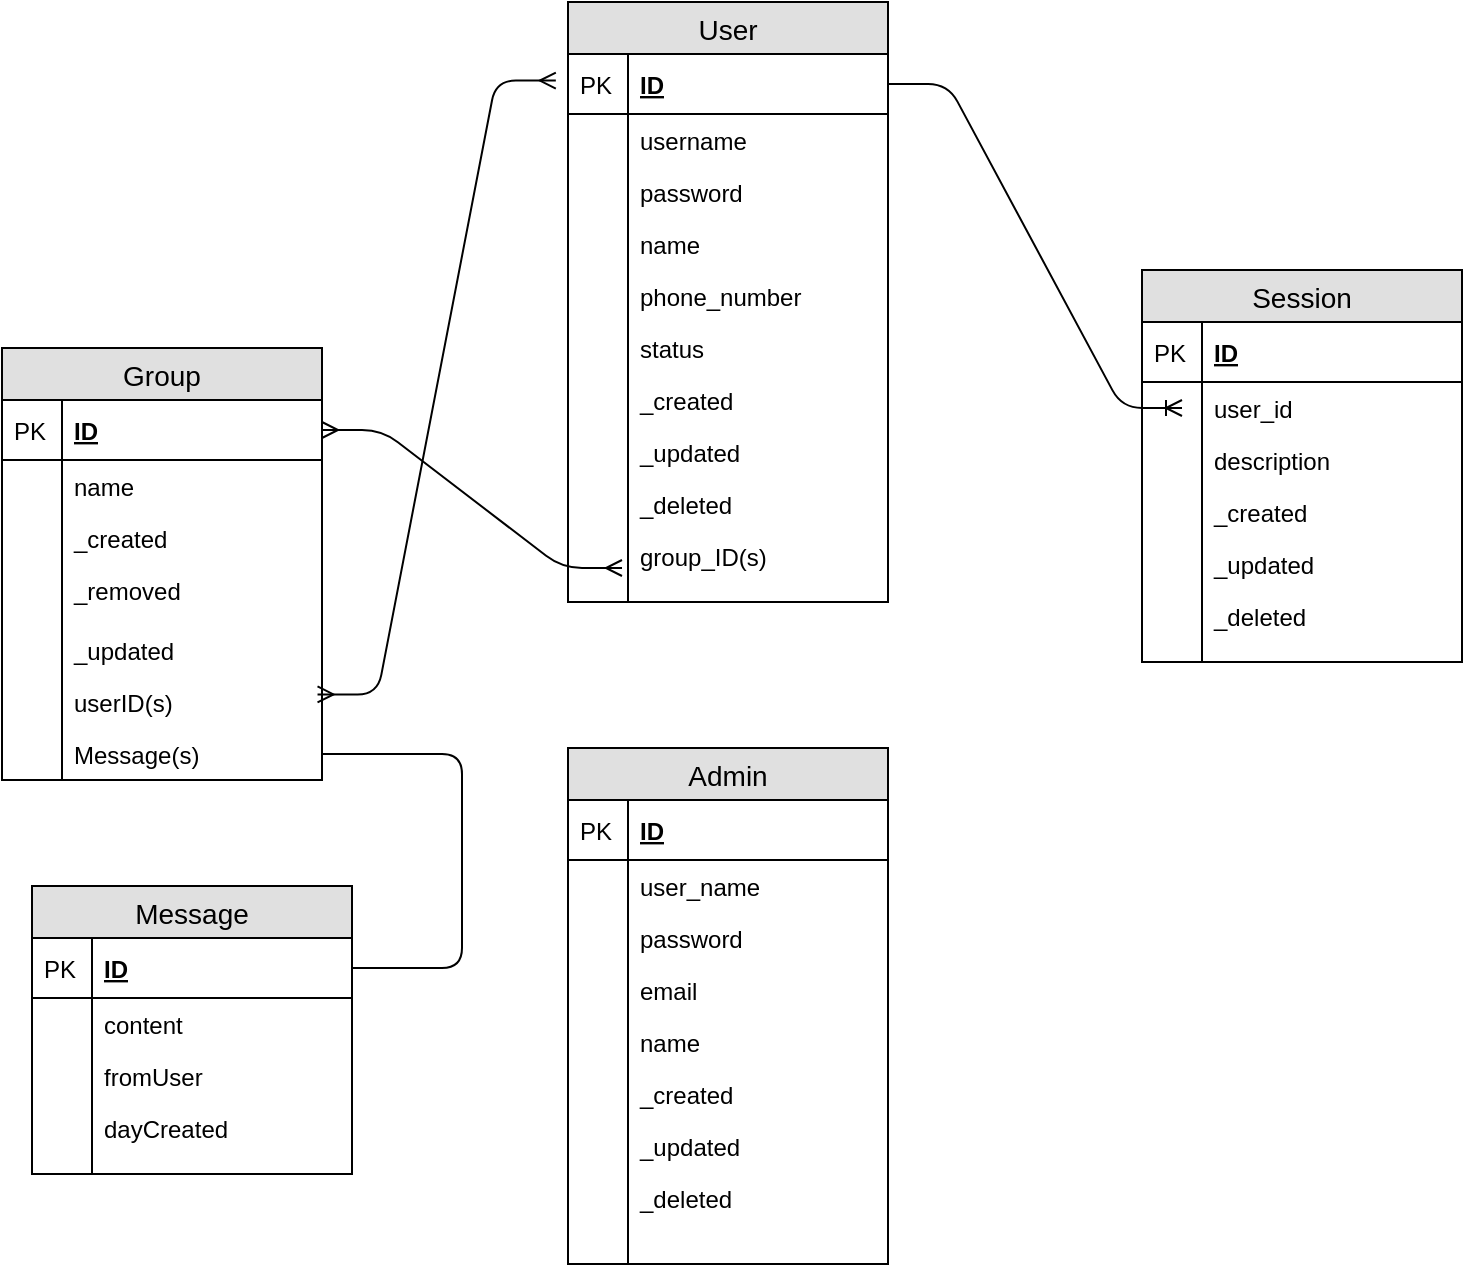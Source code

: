 <mxfile version="12.0.2" type="device" pages="1"><diagram id="VYKeipjwJpYehKWiv79_" name="Page-1"><mxGraphModel dx="903" dy="429" grid="1" gridSize="10" guides="1" tooltips="1" connect="1" arrows="1" fold="1" page="1" pageScale="1" pageWidth="827" pageHeight="1169" math="0" shadow="0"><root><mxCell id="0"/><mxCell id="1" parent="0"/><mxCell id="iIgqopLSIuqnTv7Txcj4-5" value="Admin" style="swimlane;fontStyle=0;childLayout=stackLayout;horizontal=1;startSize=26;fillColor=#e0e0e0;horizontalStack=0;resizeParent=1;resizeParentMax=0;resizeLast=0;collapsible=1;marginBottom=0;swimlaneFillColor=#ffffff;align=center;fontSize=14;" parent="1" vertex="1"><mxGeometry x="333" y="430" width="160" height="258" as="geometry"/></mxCell><mxCell id="iIgqopLSIuqnTv7Txcj4-6" value="ID" style="shape=partialRectangle;top=0;left=0;right=0;bottom=1;align=left;verticalAlign=middle;fillColor=none;spacingLeft=34;spacingRight=4;overflow=hidden;rotatable=0;points=[[0,0.5],[1,0.5]];portConstraint=eastwest;dropTarget=0;fontStyle=5;fontSize=12;" parent="iIgqopLSIuqnTv7Txcj4-5" vertex="1"><mxGeometry y="26" width="160" height="30" as="geometry"/></mxCell><mxCell id="iIgqopLSIuqnTv7Txcj4-7" value="PK" style="shape=partialRectangle;top=0;left=0;bottom=0;fillColor=none;align=left;verticalAlign=middle;spacingLeft=4;spacingRight=4;overflow=hidden;rotatable=0;points=[];portConstraint=eastwest;part=1;fontSize=12;" parent="iIgqopLSIuqnTv7Txcj4-6" vertex="1" connectable="0"><mxGeometry width="30" height="30" as="geometry"/></mxCell><mxCell id="iIgqopLSIuqnTv7Txcj4-8" value="user_name" style="shape=partialRectangle;top=0;left=0;right=0;bottom=0;align=left;verticalAlign=top;fillColor=none;spacingLeft=34;spacingRight=4;overflow=hidden;rotatable=0;points=[[0,0.5],[1,0.5]];portConstraint=eastwest;dropTarget=0;fontSize=12;" parent="iIgqopLSIuqnTv7Txcj4-5" vertex="1"><mxGeometry y="56" width="160" height="26" as="geometry"/></mxCell><mxCell id="iIgqopLSIuqnTv7Txcj4-9" value="" style="shape=partialRectangle;top=0;left=0;bottom=0;fillColor=none;align=left;verticalAlign=top;spacingLeft=4;spacingRight=4;overflow=hidden;rotatable=0;points=[];portConstraint=eastwest;part=1;fontSize=12;" parent="iIgqopLSIuqnTv7Txcj4-8" vertex="1" connectable="0"><mxGeometry width="30" height="26" as="geometry"/></mxCell><mxCell id="iIgqopLSIuqnTv7Txcj4-10" value="password" style="shape=partialRectangle;top=0;left=0;right=0;bottom=0;align=left;verticalAlign=top;fillColor=none;spacingLeft=34;spacingRight=4;overflow=hidden;rotatable=0;points=[[0,0.5],[1,0.5]];portConstraint=eastwest;dropTarget=0;fontSize=12;" parent="iIgqopLSIuqnTv7Txcj4-5" vertex="1"><mxGeometry y="82" width="160" height="26" as="geometry"/></mxCell><mxCell id="iIgqopLSIuqnTv7Txcj4-11" value="" style="shape=partialRectangle;top=0;left=0;bottom=0;fillColor=none;align=left;verticalAlign=top;spacingLeft=4;spacingRight=4;overflow=hidden;rotatable=0;points=[];portConstraint=eastwest;part=1;fontSize=12;" parent="iIgqopLSIuqnTv7Txcj4-10" vertex="1" connectable="0"><mxGeometry width="30" height="26" as="geometry"/></mxCell><mxCell id="iIgqopLSIuqnTv7Txcj4-12" value="email&#10;" style="shape=partialRectangle;top=0;left=0;right=0;bottom=0;align=left;verticalAlign=top;fillColor=none;spacingLeft=34;spacingRight=4;overflow=hidden;rotatable=0;points=[[0,0.5],[1,0.5]];portConstraint=eastwest;dropTarget=0;fontSize=12;" parent="iIgqopLSIuqnTv7Txcj4-5" vertex="1"><mxGeometry y="108" width="160" height="26" as="geometry"/></mxCell><mxCell id="iIgqopLSIuqnTv7Txcj4-13" value="" style="shape=partialRectangle;top=0;left=0;bottom=0;fillColor=none;align=left;verticalAlign=top;spacingLeft=4;spacingRight=4;overflow=hidden;rotatable=0;points=[];portConstraint=eastwest;part=1;fontSize=12;" parent="iIgqopLSIuqnTv7Txcj4-12" vertex="1" connectable="0"><mxGeometry width="30" height="26" as="geometry"/></mxCell><mxCell id="iIgqopLSIuqnTv7Txcj4-16" value="name" style="shape=partialRectangle;top=0;left=0;right=0;bottom=0;align=left;verticalAlign=top;fillColor=none;spacingLeft=34;spacingRight=4;overflow=hidden;rotatable=0;points=[[0,0.5],[1,0.5]];portConstraint=eastwest;dropTarget=0;fontSize=12;" parent="iIgqopLSIuqnTv7Txcj4-5" vertex="1"><mxGeometry y="134" width="160" height="26" as="geometry"/></mxCell><mxCell id="iIgqopLSIuqnTv7Txcj4-17" value="" style="shape=partialRectangle;top=0;left=0;bottom=0;fillColor=none;align=left;verticalAlign=top;spacingLeft=4;spacingRight=4;overflow=hidden;rotatable=0;points=[];portConstraint=eastwest;part=1;fontSize=12;" parent="iIgqopLSIuqnTv7Txcj4-16" vertex="1" connectable="0"><mxGeometry width="30" height="26" as="geometry"/></mxCell><mxCell id="iIgqopLSIuqnTv7Txcj4-26" value="_created" style="shape=partialRectangle;top=0;left=0;right=0;bottom=0;align=left;verticalAlign=top;fillColor=none;spacingLeft=34;spacingRight=4;overflow=hidden;rotatable=0;points=[[0,0.5],[1,0.5]];portConstraint=eastwest;dropTarget=0;fontSize=12;" parent="iIgqopLSIuqnTv7Txcj4-5" vertex="1"><mxGeometry y="160" width="160" height="26" as="geometry"/></mxCell><mxCell id="iIgqopLSIuqnTv7Txcj4-27" value="" style="shape=partialRectangle;top=0;left=0;bottom=0;fillColor=none;align=left;verticalAlign=top;spacingLeft=4;spacingRight=4;overflow=hidden;rotatable=0;points=[];portConstraint=eastwest;part=1;fontSize=12;" parent="iIgqopLSIuqnTv7Txcj4-26" vertex="1" connectable="0"><mxGeometry width="30" height="26" as="geometry"/></mxCell><mxCell id="iIgqopLSIuqnTv7Txcj4-30" value="_updated" style="shape=partialRectangle;top=0;left=0;right=0;bottom=0;align=left;verticalAlign=top;fillColor=none;spacingLeft=34;spacingRight=4;overflow=hidden;rotatable=0;points=[[0,0.5],[1,0.5]];portConstraint=eastwest;dropTarget=0;fontSize=12;" parent="iIgqopLSIuqnTv7Txcj4-5" vertex="1"><mxGeometry y="186" width="160" height="26" as="geometry"/></mxCell><mxCell id="iIgqopLSIuqnTv7Txcj4-31" value="" style="shape=partialRectangle;top=0;left=0;bottom=0;fillColor=none;align=left;verticalAlign=top;spacingLeft=4;spacingRight=4;overflow=hidden;rotatable=0;points=[];portConstraint=eastwest;part=1;fontSize=12;" parent="iIgqopLSIuqnTv7Txcj4-30" vertex="1" connectable="0"><mxGeometry width="30" height="26" as="geometry"/></mxCell><mxCell id="iIgqopLSIuqnTv7Txcj4-32" value="_deleted" style="shape=partialRectangle;top=0;left=0;right=0;bottom=0;align=left;verticalAlign=top;fillColor=none;spacingLeft=34;spacingRight=4;overflow=hidden;rotatable=0;points=[[0,0.5],[1,0.5]];portConstraint=eastwest;dropTarget=0;fontSize=12;" parent="iIgqopLSIuqnTv7Txcj4-5" vertex="1"><mxGeometry y="212" width="160" height="26" as="geometry"/></mxCell><mxCell id="iIgqopLSIuqnTv7Txcj4-33" value="" style="shape=partialRectangle;top=0;left=0;bottom=0;fillColor=none;align=left;verticalAlign=top;spacingLeft=4;spacingRight=4;overflow=hidden;rotatable=0;points=[];portConstraint=eastwest;part=1;fontSize=12;" parent="iIgqopLSIuqnTv7Txcj4-32" vertex="1" connectable="0"><mxGeometry width="30" height="26" as="geometry"/></mxCell><mxCell id="iIgqopLSIuqnTv7Txcj4-14" value="" style="shape=partialRectangle;top=0;left=0;right=0;bottom=0;align=left;verticalAlign=top;fillColor=none;spacingLeft=34;spacingRight=4;overflow=hidden;rotatable=0;points=[[0,0.5],[1,0.5]];portConstraint=eastwest;dropTarget=0;fontSize=12;" parent="iIgqopLSIuqnTv7Txcj4-5" vertex="1"><mxGeometry y="238" width="160" height="10" as="geometry"/></mxCell><mxCell id="iIgqopLSIuqnTv7Txcj4-15" value="" style="shape=partialRectangle;top=0;left=0;bottom=0;fillColor=none;align=left;verticalAlign=top;spacingLeft=4;spacingRight=4;overflow=hidden;rotatable=0;points=[];portConstraint=eastwest;part=1;fontSize=12;" parent="iIgqopLSIuqnTv7Txcj4-14" vertex="1" connectable="0"><mxGeometry width="30" height="10" as="geometry"/></mxCell><mxCell id="iIgqopLSIuqnTv7Txcj4-28" value="" style="shape=partialRectangle;top=0;left=0;right=0;bottom=0;align=left;verticalAlign=top;fillColor=none;spacingLeft=34;spacingRight=4;overflow=hidden;rotatable=0;points=[[0,0.5],[1,0.5]];portConstraint=eastwest;dropTarget=0;fontSize=12;" parent="iIgqopLSIuqnTv7Txcj4-5" vertex="1"><mxGeometry y="248" width="160" height="10" as="geometry"/></mxCell><mxCell id="iIgqopLSIuqnTv7Txcj4-29" value="" style="shape=partialRectangle;top=0;left=0;bottom=0;fillColor=none;align=left;verticalAlign=top;spacingLeft=4;spacingRight=4;overflow=hidden;rotatable=0;points=[];portConstraint=eastwest;part=1;fontSize=12;" parent="iIgqopLSIuqnTv7Txcj4-28" vertex="1" connectable="0"><mxGeometry width="30" height="10" as="geometry"/></mxCell><mxCell id="iIgqopLSIuqnTv7Txcj4-34" value="User" style="swimlane;fontStyle=0;childLayout=stackLayout;horizontal=1;startSize=26;fillColor=#e0e0e0;horizontalStack=0;resizeParent=1;resizeParentMax=0;resizeLast=0;collapsible=1;marginBottom=0;swimlaneFillColor=#ffffff;align=center;fontSize=14;" parent="1" vertex="1"><mxGeometry x="333" y="57" width="160" height="300" as="geometry"/></mxCell><mxCell id="iIgqopLSIuqnTv7Txcj4-35" value="ID" style="shape=partialRectangle;top=0;left=0;right=0;bottom=1;align=left;verticalAlign=middle;fillColor=none;spacingLeft=34;spacingRight=4;overflow=hidden;rotatable=0;points=[[0,0.5],[1,0.5]];portConstraint=eastwest;dropTarget=0;fontStyle=5;fontSize=12;" parent="iIgqopLSIuqnTv7Txcj4-34" vertex="1"><mxGeometry y="26" width="160" height="30" as="geometry"/></mxCell><mxCell id="iIgqopLSIuqnTv7Txcj4-36" value="PK" style="shape=partialRectangle;top=0;left=0;bottom=0;fillColor=none;align=left;verticalAlign=middle;spacingLeft=4;spacingRight=4;overflow=hidden;rotatable=0;points=[];portConstraint=eastwest;part=1;fontSize=12;" parent="iIgqopLSIuqnTv7Txcj4-35" vertex="1" connectable="0"><mxGeometry width="30" height="30" as="geometry"/></mxCell><mxCell id="iIgqopLSIuqnTv7Txcj4-37" value="username" style="shape=partialRectangle;top=0;left=0;right=0;bottom=0;align=left;verticalAlign=top;fillColor=none;spacingLeft=34;spacingRight=4;overflow=hidden;rotatable=0;points=[[0,0.5],[1,0.5]];portConstraint=eastwest;dropTarget=0;fontSize=12;" parent="iIgqopLSIuqnTv7Txcj4-34" vertex="1"><mxGeometry y="56" width="160" height="26" as="geometry"/></mxCell><mxCell id="iIgqopLSIuqnTv7Txcj4-38" value="" style="shape=partialRectangle;top=0;left=0;bottom=0;fillColor=none;align=left;verticalAlign=top;spacingLeft=4;spacingRight=4;overflow=hidden;rotatable=0;points=[];portConstraint=eastwest;part=1;fontSize=12;" parent="iIgqopLSIuqnTv7Txcj4-37" vertex="1" connectable="0"><mxGeometry width="30" height="26" as="geometry"/></mxCell><mxCell id="iIgqopLSIuqnTv7Txcj4-39" value="password" style="shape=partialRectangle;top=0;left=0;right=0;bottom=0;align=left;verticalAlign=top;fillColor=none;spacingLeft=34;spacingRight=4;overflow=hidden;rotatable=0;points=[[0,0.5],[1,0.5]];portConstraint=eastwest;dropTarget=0;fontSize=12;" parent="iIgqopLSIuqnTv7Txcj4-34" vertex="1"><mxGeometry y="82" width="160" height="26" as="geometry"/></mxCell><mxCell id="iIgqopLSIuqnTv7Txcj4-40" value="" style="shape=partialRectangle;top=0;left=0;bottom=0;fillColor=none;align=left;verticalAlign=top;spacingLeft=4;spacingRight=4;overflow=hidden;rotatable=0;points=[];portConstraint=eastwest;part=1;fontSize=12;" parent="iIgqopLSIuqnTv7Txcj4-39" vertex="1" connectable="0"><mxGeometry width="30" height="26" as="geometry"/></mxCell><mxCell id="iIgqopLSIuqnTv7Txcj4-41" value="name" style="shape=partialRectangle;top=0;left=0;right=0;bottom=0;align=left;verticalAlign=top;fillColor=none;spacingLeft=34;spacingRight=4;overflow=hidden;rotatable=0;points=[[0,0.5],[1,0.5]];portConstraint=eastwest;dropTarget=0;fontSize=12;" parent="iIgqopLSIuqnTv7Txcj4-34" vertex="1"><mxGeometry y="108" width="160" height="26" as="geometry"/></mxCell><mxCell id="iIgqopLSIuqnTv7Txcj4-42" value="" style="shape=partialRectangle;top=0;left=0;bottom=0;fillColor=none;align=left;verticalAlign=top;spacingLeft=4;spacingRight=4;overflow=hidden;rotatable=0;points=[];portConstraint=eastwest;part=1;fontSize=12;" parent="iIgqopLSIuqnTv7Txcj4-41" vertex="1" connectable="0"><mxGeometry width="30" height="26" as="geometry"/></mxCell><mxCell id="iIgqopLSIuqnTv7Txcj4-45" value="phone_number" style="shape=partialRectangle;top=0;left=0;right=0;bottom=0;align=left;verticalAlign=top;fillColor=none;spacingLeft=34;spacingRight=4;overflow=hidden;rotatable=0;points=[[0,0.5],[1,0.5]];portConstraint=eastwest;dropTarget=0;fontSize=12;" parent="iIgqopLSIuqnTv7Txcj4-34" vertex="1"><mxGeometry y="134" width="160" height="26" as="geometry"/></mxCell><mxCell id="iIgqopLSIuqnTv7Txcj4-46" value="" style="shape=partialRectangle;top=0;left=0;bottom=0;fillColor=none;align=left;verticalAlign=top;spacingLeft=4;spacingRight=4;overflow=hidden;rotatable=0;points=[];portConstraint=eastwest;part=1;fontSize=12;" parent="iIgqopLSIuqnTv7Txcj4-45" vertex="1" connectable="0"><mxGeometry width="30" height="26" as="geometry"/></mxCell><mxCell id="iIgqopLSIuqnTv7Txcj4-51" value="status" style="shape=partialRectangle;top=0;left=0;right=0;bottom=0;align=left;verticalAlign=top;fillColor=none;spacingLeft=34;spacingRight=4;overflow=hidden;rotatable=0;points=[[0,0.5],[1,0.5]];portConstraint=eastwest;dropTarget=0;fontSize=12;" parent="iIgqopLSIuqnTv7Txcj4-34" vertex="1"><mxGeometry y="160" width="160" height="26" as="geometry"/></mxCell><mxCell id="iIgqopLSIuqnTv7Txcj4-52" value="" style="shape=partialRectangle;top=0;left=0;bottom=0;fillColor=none;align=left;verticalAlign=top;spacingLeft=4;spacingRight=4;overflow=hidden;rotatable=0;points=[];portConstraint=eastwest;part=1;fontSize=12;" parent="iIgqopLSIuqnTv7Txcj4-51" vertex="1" connectable="0"><mxGeometry width="30" height="26" as="geometry"/></mxCell><mxCell id="iIgqopLSIuqnTv7Txcj4-53" value="_created" style="shape=partialRectangle;top=0;left=0;right=0;bottom=0;align=left;verticalAlign=top;fillColor=none;spacingLeft=34;spacingRight=4;overflow=hidden;rotatable=0;points=[[0,0.5],[1,0.5]];portConstraint=eastwest;dropTarget=0;fontSize=12;" parent="iIgqopLSIuqnTv7Txcj4-34" vertex="1"><mxGeometry y="186" width="160" height="26" as="geometry"/></mxCell><mxCell id="iIgqopLSIuqnTv7Txcj4-54" value="" style="shape=partialRectangle;top=0;left=0;bottom=0;fillColor=none;align=left;verticalAlign=top;spacingLeft=4;spacingRight=4;overflow=hidden;rotatable=0;points=[];portConstraint=eastwest;part=1;fontSize=12;" parent="iIgqopLSIuqnTv7Txcj4-53" vertex="1" connectable="0"><mxGeometry width="30" height="26" as="geometry"/></mxCell><mxCell id="iIgqopLSIuqnTv7Txcj4-55" value="_updated" style="shape=partialRectangle;top=0;left=0;right=0;bottom=0;align=left;verticalAlign=top;fillColor=none;spacingLeft=34;spacingRight=4;overflow=hidden;rotatable=0;points=[[0,0.5],[1,0.5]];portConstraint=eastwest;dropTarget=0;fontSize=12;" parent="iIgqopLSIuqnTv7Txcj4-34" vertex="1"><mxGeometry y="212" width="160" height="26" as="geometry"/></mxCell><mxCell id="iIgqopLSIuqnTv7Txcj4-56" value="" style="shape=partialRectangle;top=0;left=0;bottom=0;fillColor=none;align=left;verticalAlign=top;spacingLeft=4;spacingRight=4;overflow=hidden;rotatable=0;points=[];portConstraint=eastwest;part=1;fontSize=12;" parent="iIgqopLSIuqnTv7Txcj4-55" vertex="1" connectable="0"><mxGeometry width="30" height="26" as="geometry"/></mxCell><mxCell id="iIgqopLSIuqnTv7Txcj4-94" value="_deleted" style="shape=partialRectangle;top=0;left=0;right=0;bottom=0;align=left;verticalAlign=top;fillColor=none;spacingLeft=34;spacingRight=4;overflow=hidden;rotatable=0;points=[[0,0.5],[1,0.5]];portConstraint=eastwest;dropTarget=0;fontSize=12;" parent="iIgqopLSIuqnTv7Txcj4-34" vertex="1"><mxGeometry y="238" width="160" height="26" as="geometry"/></mxCell><mxCell id="iIgqopLSIuqnTv7Txcj4-95" value="" style="shape=partialRectangle;top=0;left=0;bottom=0;fillColor=none;align=left;verticalAlign=top;spacingLeft=4;spacingRight=4;overflow=hidden;rotatable=0;points=[];portConstraint=eastwest;part=1;fontSize=12;" parent="iIgqopLSIuqnTv7Txcj4-94" vertex="1" connectable="0"><mxGeometry width="30" height="26" as="geometry"/></mxCell><mxCell id="iIgqopLSIuqnTv7Txcj4-57" value="group_ID(s)" style="shape=partialRectangle;top=0;left=0;right=0;bottom=0;align=left;verticalAlign=top;fillColor=none;spacingLeft=34;spacingRight=4;overflow=hidden;rotatable=0;points=[[0,0.5],[1,0.5]];portConstraint=eastwest;dropTarget=0;fontSize=12;" parent="iIgqopLSIuqnTv7Txcj4-34" vertex="1"><mxGeometry y="264" width="160" height="26" as="geometry"/></mxCell><mxCell id="iIgqopLSIuqnTv7Txcj4-58" value="" style="shape=partialRectangle;top=0;left=0;bottom=0;fillColor=none;align=left;verticalAlign=top;spacingLeft=4;spacingRight=4;overflow=hidden;rotatable=0;points=[];portConstraint=eastwest;part=1;fontSize=12;" parent="iIgqopLSIuqnTv7Txcj4-57" vertex="1" connectable="0"><mxGeometry width="30" height="26" as="geometry"/></mxCell><mxCell id="iIgqopLSIuqnTv7Txcj4-43" value="" style="shape=partialRectangle;top=0;left=0;right=0;bottom=0;align=left;verticalAlign=top;fillColor=none;spacingLeft=34;spacingRight=4;overflow=hidden;rotatable=0;points=[[0,0.5],[1,0.5]];portConstraint=eastwest;dropTarget=0;fontSize=12;" parent="iIgqopLSIuqnTv7Txcj4-34" vertex="1"><mxGeometry y="290" width="160" height="10" as="geometry"/></mxCell><mxCell id="iIgqopLSIuqnTv7Txcj4-44" value="" style="shape=partialRectangle;top=0;left=0;bottom=0;fillColor=none;align=left;verticalAlign=top;spacingLeft=4;spacingRight=4;overflow=hidden;rotatable=0;points=[];portConstraint=eastwest;part=1;fontSize=12;" parent="iIgqopLSIuqnTv7Txcj4-43" vertex="1" connectable="0"><mxGeometry width="30" height="10" as="geometry"/></mxCell><mxCell id="iIgqopLSIuqnTv7Txcj4-61" value="Group" style="swimlane;fontStyle=0;childLayout=stackLayout;horizontal=1;startSize=26;fillColor=#e0e0e0;horizontalStack=0;resizeParent=1;resizeParentMax=0;resizeLast=0;collapsible=1;marginBottom=0;swimlaneFillColor=#ffffff;align=center;fontSize=14;" parent="1" vertex="1"><mxGeometry x="50" y="230" width="160" height="216" as="geometry"/></mxCell><mxCell id="iIgqopLSIuqnTv7Txcj4-62" value="ID" style="shape=partialRectangle;top=0;left=0;right=0;bottom=1;align=left;verticalAlign=middle;fillColor=none;spacingLeft=34;spacingRight=4;overflow=hidden;rotatable=0;points=[[0,0.5],[1,0.5]];portConstraint=eastwest;dropTarget=0;fontStyle=5;fontSize=12;" parent="iIgqopLSIuqnTv7Txcj4-61" vertex="1"><mxGeometry y="26" width="160" height="30" as="geometry"/></mxCell><mxCell id="iIgqopLSIuqnTv7Txcj4-63" value="PK" style="shape=partialRectangle;top=0;left=0;bottom=0;fillColor=none;align=left;verticalAlign=middle;spacingLeft=4;spacingRight=4;overflow=hidden;rotatable=0;points=[];portConstraint=eastwest;part=1;fontSize=12;" parent="iIgqopLSIuqnTv7Txcj4-62" vertex="1" connectable="0"><mxGeometry width="30" height="30" as="geometry"/></mxCell><mxCell id="iIgqopLSIuqnTv7Txcj4-64" value="name" style="shape=partialRectangle;top=0;left=0;right=0;bottom=0;align=left;verticalAlign=top;fillColor=none;spacingLeft=34;spacingRight=4;overflow=hidden;rotatable=0;points=[[0,0.5],[1,0.5]];portConstraint=eastwest;dropTarget=0;fontSize=12;" parent="iIgqopLSIuqnTv7Txcj4-61" vertex="1"><mxGeometry y="56" width="160" height="26" as="geometry"/></mxCell><mxCell id="iIgqopLSIuqnTv7Txcj4-65" value="" style="shape=partialRectangle;top=0;left=0;bottom=0;fillColor=none;align=left;verticalAlign=top;spacingLeft=4;spacingRight=4;overflow=hidden;rotatable=0;points=[];portConstraint=eastwest;part=1;fontSize=12;" parent="iIgqopLSIuqnTv7Txcj4-64" vertex="1" connectable="0"><mxGeometry width="30" height="26" as="geometry"/></mxCell><mxCell id="iIgqopLSIuqnTv7Txcj4-66" value="_created" style="shape=partialRectangle;top=0;left=0;right=0;bottom=0;align=left;verticalAlign=top;fillColor=none;spacingLeft=34;spacingRight=4;overflow=hidden;rotatable=0;points=[[0,0.5],[1,0.5]];portConstraint=eastwest;dropTarget=0;fontSize=12;" parent="iIgqopLSIuqnTv7Txcj4-61" vertex="1"><mxGeometry y="82" width="160" height="26" as="geometry"/></mxCell><mxCell id="iIgqopLSIuqnTv7Txcj4-67" value="" style="shape=partialRectangle;top=0;left=0;bottom=0;fillColor=none;align=left;verticalAlign=top;spacingLeft=4;spacingRight=4;overflow=hidden;rotatable=0;points=[];portConstraint=eastwest;part=1;fontSize=12;" parent="iIgqopLSIuqnTv7Txcj4-66" vertex="1" connectable="0"><mxGeometry width="30" height="26" as="geometry"/></mxCell><mxCell id="iIgqopLSIuqnTv7Txcj4-72" value="_removed" style="shape=partialRectangle;top=0;left=0;right=0;bottom=0;align=left;verticalAlign=top;fillColor=none;spacingLeft=34;spacingRight=4;overflow=hidden;rotatable=0;points=[[0,0.5],[1,0.5]];portConstraint=eastwest;dropTarget=0;fontSize=12;" parent="iIgqopLSIuqnTv7Txcj4-61" vertex="1"><mxGeometry y="108" width="160" height="30" as="geometry"/></mxCell><mxCell id="iIgqopLSIuqnTv7Txcj4-73" value="" style="shape=partialRectangle;top=0;left=0;bottom=0;fillColor=none;align=left;verticalAlign=top;spacingLeft=4;spacingRight=4;overflow=hidden;rotatable=0;points=[];portConstraint=eastwest;part=1;fontSize=12;" parent="iIgqopLSIuqnTv7Txcj4-72" vertex="1" connectable="0"><mxGeometry width="30" height="30" as="geometry"/></mxCell><mxCell id="iIgqopLSIuqnTv7Txcj4-68" value="_updated" style="shape=partialRectangle;top=0;left=0;right=0;bottom=0;align=left;verticalAlign=top;fillColor=none;spacingLeft=34;spacingRight=4;overflow=hidden;rotatable=0;points=[[0,0.5],[1,0.5]];portConstraint=eastwest;dropTarget=0;fontSize=12;" parent="iIgqopLSIuqnTv7Txcj4-61" vertex="1"><mxGeometry y="138" width="160" height="26" as="geometry"/></mxCell><mxCell id="iIgqopLSIuqnTv7Txcj4-69" value="" style="shape=partialRectangle;top=0;left=0;bottom=0;fillColor=none;align=left;verticalAlign=top;spacingLeft=4;spacingRight=4;overflow=hidden;rotatable=0;points=[];portConstraint=eastwest;part=1;fontSize=12;" parent="iIgqopLSIuqnTv7Txcj4-68" vertex="1" connectable="0"><mxGeometry width="30" height="26" as="geometry"/></mxCell><mxCell id="NjSdmzAHw7b2KVyqvAtj-22" value="userID(s)" style="shape=partialRectangle;top=0;left=0;right=0;bottom=0;align=left;verticalAlign=top;fillColor=none;spacingLeft=34;spacingRight=4;overflow=hidden;rotatable=0;points=[[0,0.5],[1,0.5]];portConstraint=eastwest;dropTarget=0;fontSize=12;" vertex="1" parent="iIgqopLSIuqnTv7Txcj4-61"><mxGeometry y="164" width="160" height="26" as="geometry"/></mxCell><mxCell id="NjSdmzAHw7b2KVyqvAtj-23" value="" style="shape=partialRectangle;top=0;left=0;bottom=0;fillColor=none;align=left;verticalAlign=top;spacingLeft=4;spacingRight=4;overflow=hidden;rotatable=0;points=[];portConstraint=eastwest;part=1;fontSize=12;" vertex="1" connectable="0" parent="NjSdmzAHw7b2KVyqvAtj-22"><mxGeometry width="30" height="26" as="geometry"/></mxCell><mxCell id="NjSdmzAHw7b2KVyqvAtj-18" value="Message(s)" style="shape=partialRectangle;top=0;left=0;right=0;bottom=0;align=left;verticalAlign=top;fillColor=none;spacingLeft=34;spacingRight=4;overflow=hidden;rotatable=0;points=[[0,0.5],[1,0.5]];portConstraint=eastwest;dropTarget=0;fontSize=12;" vertex="1" parent="iIgqopLSIuqnTv7Txcj4-61"><mxGeometry y="190" width="160" height="26" as="geometry"/></mxCell><mxCell id="NjSdmzAHw7b2KVyqvAtj-19" value="" style="shape=partialRectangle;top=0;left=0;bottom=0;fillColor=none;align=left;verticalAlign=top;spacingLeft=4;spacingRight=4;overflow=hidden;rotatable=0;points=[];portConstraint=eastwest;part=1;fontSize=12;" vertex="1" connectable="0" parent="NjSdmzAHw7b2KVyqvAtj-18"><mxGeometry width="30" height="26" as="geometry"/></mxCell><mxCell id="iIgqopLSIuqnTv7Txcj4-74" value="Session" style="swimlane;fontStyle=0;childLayout=stackLayout;horizontal=1;startSize=26;fillColor=#e0e0e0;horizontalStack=0;resizeParent=1;resizeParentMax=0;resizeLast=0;collapsible=1;marginBottom=0;swimlaneFillColor=#ffffff;align=center;fontSize=14;" parent="1" vertex="1"><mxGeometry x="620" y="191" width="160" height="196" as="geometry"/></mxCell><mxCell id="iIgqopLSIuqnTv7Txcj4-75" value="ID" style="shape=partialRectangle;top=0;left=0;right=0;bottom=1;align=left;verticalAlign=middle;fillColor=none;spacingLeft=34;spacingRight=4;overflow=hidden;rotatable=0;points=[[0,0.5],[1,0.5]];portConstraint=eastwest;dropTarget=0;fontStyle=5;fontSize=12;" parent="iIgqopLSIuqnTv7Txcj4-74" vertex="1"><mxGeometry y="26" width="160" height="30" as="geometry"/></mxCell><mxCell id="iIgqopLSIuqnTv7Txcj4-76" value="PK" style="shape=partialRectangle;top=0;left=0;bottom=0;fillColor=none;align=left;verticalAlign=middle;spacingLeft=4;spacingRight=4;overflow=hidden;rotatable=0;points=[];portConstraint=eastwest;part=1;fontSize=12;" parent="iIgqopLSIuqnTv7Txcj4-75" vertex="1" connectable="0"><mxGeometry width="30" height="30" as="geometry"/></mxCell><mxCell id="iIgqopLSIuqnTv7Txcj4-77" value="user_id" style="shape=partialRectangle;top=0;left=0;right=0;bottom=0;align=left;verticalAlign=top;fillColor=none;spacingLeft=34;spacingRight=4;overflow=hidden;rotatable=0;points=[[0,0.5],[1,0.5]];portConstraint=eastwest;dropTarget=0;fontSize=12;" parent="iIgqopLSIuqnTv7Txcj4-74" vertex="1"><mxGeometry y="56" width="160" height="26" as="geometry"/></mxCell><mxCell id="iIgqopLSIuqnTv7Txcj4-78" value="" style="shape=partialRectangle;top=0;left=0;bottom=0;fillColor=none;align=left;verticalAlign=top;spacingLeft=4;spacingRight=4;overflow=hidden;rotatable=0;points=[];portConstraint=eastwest;part=1;fontSize=12;" parent="iIgqopLSIuqnTv7Txcj4-77" vertex="1" connectable="0"><mxGeometry width="30" height="26" as="geometry"/></mxCell><mxCell id="iIgqopLSIuqnTv7Txcj4-79" value="description" style="shape=partialRectangle;top=0;left=0;right=0;bottom=0;align=left;verticalAlign=top;fillColor=none;spacingLeft=34;spacingRight=4;overflow=hidden;rotatable=0;points=[[0,0.5],[1,0.5]];portConstraint=eastwest;dropTarget=0;fontSize=12;" parent="iIgqopLSIuqnTv7Txcj4-74" vertex="1"><mxGeometry y="82" width="160" height="26" as="geometry"/></mxCell><mxCell id="iIgqopLSIuqnTv7Txcj4-80" value="" style="shape=partialRectangle;top=0;left=0;bottom=0;fillColor=none;align=left;verticalAlign=top;spacingLeft=4;spacingRight=4;overflow=hidden;rotatable=0;points=[];portConstraint=eastwest;part=1;fontSize=12;" parent="iIgqopLSIuqnTv7Txcj4-79" vertex="1" connectable="0"><mxGeometry width="30" height="26" as="geometry"/></mxCell><mxCell id="iIgqopLSIuqnTv7Txcj4-85" value="_created" style="shape=partialRectangle;top=0;left=0;right=0;bottom=0;align=left;verticalAlign=top;fillColor=none;spacingLeft=34;spacingRight=4;overflow=hidden;rotatable=0;points=[[0,0.5],[1,0.5]];portConstraint=eastwest;dropTarget=0;fontSize=12;" parent="iIgqopLSIuqnTv7Txcj4-74" vertex="1"><mxGeometry y="108" width="160" height="26" as="geometry"/></mxCell><mxCell id="iIgqopLSIuqnTv7Txcj4-86" value="" style="shape=partialRectangle;top=0;left=0;bottom=0;fillColor=none;align=left;verticalAlign=top;spacingLeft=4;spacingRight=4;overflow=hidden;rotatable=0;points=[];portConstraint=eastwest;part=1;fontSize=12;" parent="iIgqopLSIuqnTv7Txcj4-85" vertex="1" connectable="0"><mxGeometry width="30" height="26" as="geometry"/></mxCell><mxCell id="iIgqopLSIuqnTv7Txcj4-87" value="_updated" style="shape=partialRectangle;top=0;left=0;right=0;bottom=0;align=left;verticalAlign=top;fillColor=none;spacingLeft=34;spacingRight=4;overflow=hidden;rotatable=0;points=[[0,0.5],[1,0.5]];portConstraint=eastwest;dropTarget=0;fontSize=12;" parent="iIgqopLSIuqnTv7Txcj4-74" vertex="1"><mxGeometry y="134" width="160" height="26" as="geometry"/></mxCell><mxCell id="iIgqopLSIuqnTv7Txcj4-88" value="" style="shape=partialRectangle;top=0;left=0;bottom=0;fillColor=none;align=left;verticalAlign=top;spacingLeft=4;spacingRight=4;overflow=hidden;rotatable=0;points=[];portConstraint=eastwest;part=1;fontSize=12;" parent="iIgqopLSIuqnTv7Txcj4-87" vertex="1" connectable="0"><mxGeometry width="30" height="26" as="geometry"/></mxCell><mxCell id="iIgqopLSIuqnTv7Txcj4-89" value="_deleted" style="shape=partialRectangle;top=0;left=0;right=0;bottom=0;align=left;verticalAlign=top;fillColor=none;spacingLeft=34;spacingRight=4;overflow=hidden;rotatable=0;points=[[0,0.5],[1,0.5]];portConstraint=eastwest;dropTarget=0;fontSize=12;" parent="iIgqopLSIuqnTv7Txcj4-74" vertex="1"><mxGeometry y="160" width="160" height="26" as="geometry"/></mxCell><mxCell id="iIgqopLSIuqnTv7Txcj4-90" value="" style="shape=partialRectangle;top=0;left=0;bottom=0;fillColor=none;align=left;verticalAlign=top;spacingLeft=4;spacingRight=4;overflow=hidden;rotatable=0;points=[];portConstraint=eastwest;part=1;fontSize=12;" parent="iIgqopLSIuqnTv7Txcj4-89" vertex="1" connectable="0"><mxGeometry width="30" height="26" as="geometry"/></mxCell><mxCell id="iIgqopLSIuqnTv7Txcj4-83" value="" style="shape=partialRectangle;top=0;left=0;right=0;bottom=0;align=left;verticalAlign=top;fillColor=none;spacingLeft=34;spacingRight=4;overflow=hidden;rotatable=0;points=[[0,0.5],[1,0.5]];portConstraint=eastwest;dropTarget=0;fontSize=12;" parent="iIgqopLSIuqnTv7Txcj4-74" vertex="1"><mxGeometry y="186" width="160" height="10" as="geometry"/></mxCell><mxCell id="iIgqopLSIuqnTv7Txcj4-84" value="" style="shape=partialRectangle;top=0;left=0;bottom=0;fillColor=none;align=left;verticalAlign=top;spacingLeft=4;spacingRight=4;overflow=hidden;rotatable=0;points=[];portConstraint=eastwest;part=1;fontSize=12;" parent="iIgqopLSIuqnTv7Txcj4-83" vertex="1" connectable="0"><mxGeometry width="30" height="10" as="geometry"/></mxCell><mxCell id="iIgqopLSIuqnTv7Txcj4-93" value="" style="edgeStyle=entityRelationEdgeStyle;fontSize=12;html=1;endArrow=ERoneToMany;exitX=1;exitY=0.5;exitDx=0;exitDy=0;" parent="1" source="iIgqopLSIuqnTv7Txcj4-35" edge="1"><mxGeometry width="100" height="100" relative="1" as="geometry"><mxPoint x="580" y="70" as="sourcePoint"/><mxPoint x="640" y="260" as="targetPoint"/></mxGeometry></mxCell><mxCell id="iIgqopLSIuqnTv7Txcj4-97" value="" style="edgeStyle=entityRelationEdgeStyle;fontSize=12;html=1;endArrow=ERmany;startArrow=ERmany;exitX=0.986;exitY=0.355;exitDx=0;exitDy=0;exitPerimeter=0;entryX=-0.038;entryY=0.443;entryDx=0;entryDy=0;entryPerimeter=0;" parent="1" source="NjSdmzAHw7b2KVyqvAtj-22" target="iIgqopLSIuqnTv7Txcj4-35" edge="1"><mxGeometry width="100" height="100" relative="1" as="geometry"><mxPoint x="220" y="365" as="sourcePoint"/><mxPoint x="333" y="360" as="targetPoint"/></mxGeometry></mxCell><mxCell id="NjSdmzAHw7b2KVyqvAtj-3" value="Message" style="swimlane;fontStyle=0;childLayout=stackLayout;horizontal=1;startSize=26;fillColor=#e0e0e0;horizontalStack=0;resizeParent=1;resizeParentMax=0;resizeLast=0;collapsible=1;marginBottom=0;swimlaneFillColor=#ffffff;align=center;fontSize=14;" vertex="1" parent="1"><mxGeometry x="65" y="499" width="160" height="144" as="geometry"/></mxCell><mxCell id="NjSdmzAHw7b2KVyqvAtj-4" value="ID" style="shape=partialRectangle;top=0;left=0;right=0;bottom=1;align=left;verticalAlign=middle;fillColor=none;spacingLeft=34;spacingRight=4;overflow=hidden;rotatable=0;points=[[0,0.5],[1,0.5]];portConstraint=eastwest;dropTarget=0;fontStyle=5;fontSize=12;" vertex="1" parent="NjSdmzAHw7b2KVyqvAtj-3"><mxGeometry y="26" width="160" height="30" as="geometry"/></mxCell><mxCell id="NjSdmzAHw7b2KVyqvAtj-5" value="PK" style="shape=partialRectangle;top=0;left=0;bottom=0;fillColor=none;align=left;verticalAlign=middle;spacingLeft=4;spacingRight=4;overflow=hidden;rotatable=0;points=[];portConstraint=eastwest;part=1;fontSize=12;" vertex="1" connectable="0" parent="NjSdmzAHw7b2KVyqvAtj-4"><mxGeometry width="30" height="30" as="geometry"/></mxCell><mxCell id="NjSdmzAHw7b2KVyqvAtj-6" value="content" style="shape=partialRectangle;top=0;left=0;right=0;bottom=0;align=left;verticalAlign=top;fillColor=none;spacingLeft=34;spacingRight=4;overflow=hidden;rotatable=0;points=[[0,0.5],[1,0.5]];portConstraint=eastwest;dropTarget=0;fontSize=12;" vertex="1" parent="NjSdmzAHw7b2KVyqvAtj-3"><mxGeometry y="56" width="160" height="26" as="geometry"/></mxCell><mxCell id="NjSdmzAHw7b2KVyqvAtj-7" value="" style="shape=partialRectangle;top=0;left=0;bottom=0;fillColor=none;align=left;verticalAlign=top;spacingLeft=4;spacingRight=4;overflow=hidden;rotatable=0;points=[];portConstraint=eastwest;part=1;fontSize=12;" vertex="1" connectable="0" parent="NjSdmzAHw7b2KVyqvAtj-6"><mxGeometry width="30" height="26" as="geometry"/></mxCell><mxCell id="NjSdmzAHw7b2KVyqvAtj-8" value="fromUser" style="shape=partialRectangle;top=0;left=0;right=0;bottom=0;align=left;verticalAlign=top;fillColor=none;spacingLeft=34;spacingRight=4;overflow=hidden;rotatable=0;points=[[0,0.5],[1,0.5]];portConstraint=eastwest;dropTarget=0;fontSize=12;" vertex="1" parent="NjSdmzAHw7b2KVyqvAtj-3"><mxGeometry y="82" width="160" height="26" as="geometry"/></mxCell><mxCell id="NjSdmzAHw7b2KVyqvAtj-9" value="" style="shape=partialRectangle;top=0;left=0;bottom=0;fillColor=none;align=left;verticalAlign=top;spacingLeft=4;spacingRight=4;overflow=hidden;rotatable=0;points=[];portConstraint=eastwest;part=1;fontSize=12;" vertex="1" connectable="0" parent="NjSdmzAHw7b2KVyqvAtj-8"><mxGeometry width="30" height="26" as="geometry"/></mxCell><mxCell id="NjSdmzAHw7b2KVyqvAtj-10" value="dayCreated" style="shape=partialRectangle;top=0;left=0;right=0;bottom=0;align=left;verticalAlign=top;fillColor=none;spacingLeft=34;spacingRight=4;overflow=hidden;rotatable=0;points=[[0,0.5],[1,0.5]];portConstraint=eastwest;dropTarget=0;fontSize=12;" vertex="1" parent="NjSdmzAHw7b2KVyqvAtj-3"><mxGeometry y="108" width="160" height="26" as="geometry"/></mxCell><mxCell id="NjSdmzAHw7b2KVyqvAtj-11" value="" style="shape=partialRectangle;top=0;left=0;bottom=0;fillColor=none;align=left;verticalAlign=top;spacingLeft=4;spacingRight=4;overflow=hidden;rotatable=0;points=[];portConstraint=eastwest;part=1;fontSize=12;" vertex="1" connectable="0" parent="NjSdmzAHw7b2KVyqvAtj-10"><mxGeometry width="30" height="26" as="geometry"/></mxCell><mxCell id="NjSdmzAHw7b2KVyqvAtj-14" value="" style="shape=partialRectangle;top=0;left=0;right=0;bottom=0;align=left;verticalAlign=top;fillColor=none;spacingLeft=34;spacingRight=4;overflow=hidden;rotatable=0;points=[[0,0.5],[1,0.5]];portConstraint=eastwest;dropTarget=0;fontSize=12;" vertex="1" parent="NjSdmzAHw7b2KVyqvAtj-3"><mxGeometry y="134" width="160" height="10" as="geometry"/></mxCell><mxCell id="NjSdmzAHw7b2KVyqvAtj-15" value="" style="shape=partialRectangle;top=0;left=0;bottom=0;fillColor=none;align=left;verticalAlign=top;spacingLeft=4;spacingRight=4;overflow=hidden;rotatable=0;points=[];portConstraint=eastwest;part=1;fontSize=12;" vertex="1" connectable="0" parent="NjSdmzAHw7b2KVyqvAtj-14"><mxGeometry width="30" height="10" as="geometry"/></mxCell><mxCell id="NjSdmzAHw7b2KVyqvAtj-21" value="" style="endArrow=none;html=1;exitX=1;exitY=0.5;exitDx=0;exitDy=0;entryX=1;entryY=0.5;entryDx=0;entryDy=0;" edge="1" parent="1" source="NjSdmzAHw7b2KVyqvAtj-18" target="NjSdmzAHw7b2KVyqvAtj-4"><mxGeometry width="50" height="50" relative="1" as="geometry"><mxPoint x="230" y="417" as="sourcePoint"/><mxPoint x="280" y="540" as="targetPoint"/><Array as="points"><mxPoint x="280" y="433"/><mxPoint x="280" y="540"/></Array></mxGeometry></mxCell><mxCell id="NjSdmzAHw7b2KVyqvAtj-25" value="" style="edgeStyle=entityRelationEdgeStyle;fontSize=12;html=1;endArrow=ERmany;startArrow=ERmany;exitX=1;exitY=0.5;exitDx=0;exitDy=0;" edge="1" parent="1" source="iIgqopLSIuqnTv7Txcj4-62"><mxGeometry width="100" height="100" relative="1" as="geometry"><mxPoint x="218.034" y="413.414" as="sourcePoint"/><mxPoint x="360" y="340" as="targetPoint"/></mxGeometry></mxCell></root></mxGraphModel></diagram></mxfile>